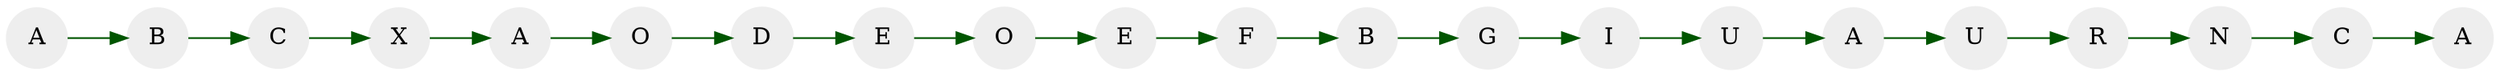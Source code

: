 digraph grafo {
node [shape=circle];
node [style=filled];
node [fillcolor="#EEEEEE"];
node [color="#EEEEEE"];
edge [color="#005500   #214a89"];
node0 [label=A];
node0 -> node1;
node1 [label=B];
node1 -> node2;
node2 [label=C];
node2 -> node3;
node3 [label=X];
node3 -> node4;
node4 [label=A];
node4 -> node5;
node5 [label=O];
node5 -> node6;
node6 [label=D];
node6 -> node7;
node7 [label=E];
node7 -> node8;
node8 [label=O];
node8 -> node9;
node9 [label=E];
node9 -> node10;
node10 [label=F];
node10 -> node11;
node11 [label=B];
node11 -> node12;
node12 [label=G];
node12 -> node13;
node13 [label=I];
node13 -> node14;
node14 [label=U];
node14 -> node15;
node15 [label=A];
node15 -> node16;
node16 [label=U];
node16 -> node17;
node17 [label=R];
node17 -> node18;
node18 [label=N];
node18 -> node19;
node19 [label=C];
node19 -> node20;
node20 [label=A];

rankdir=LR;}

